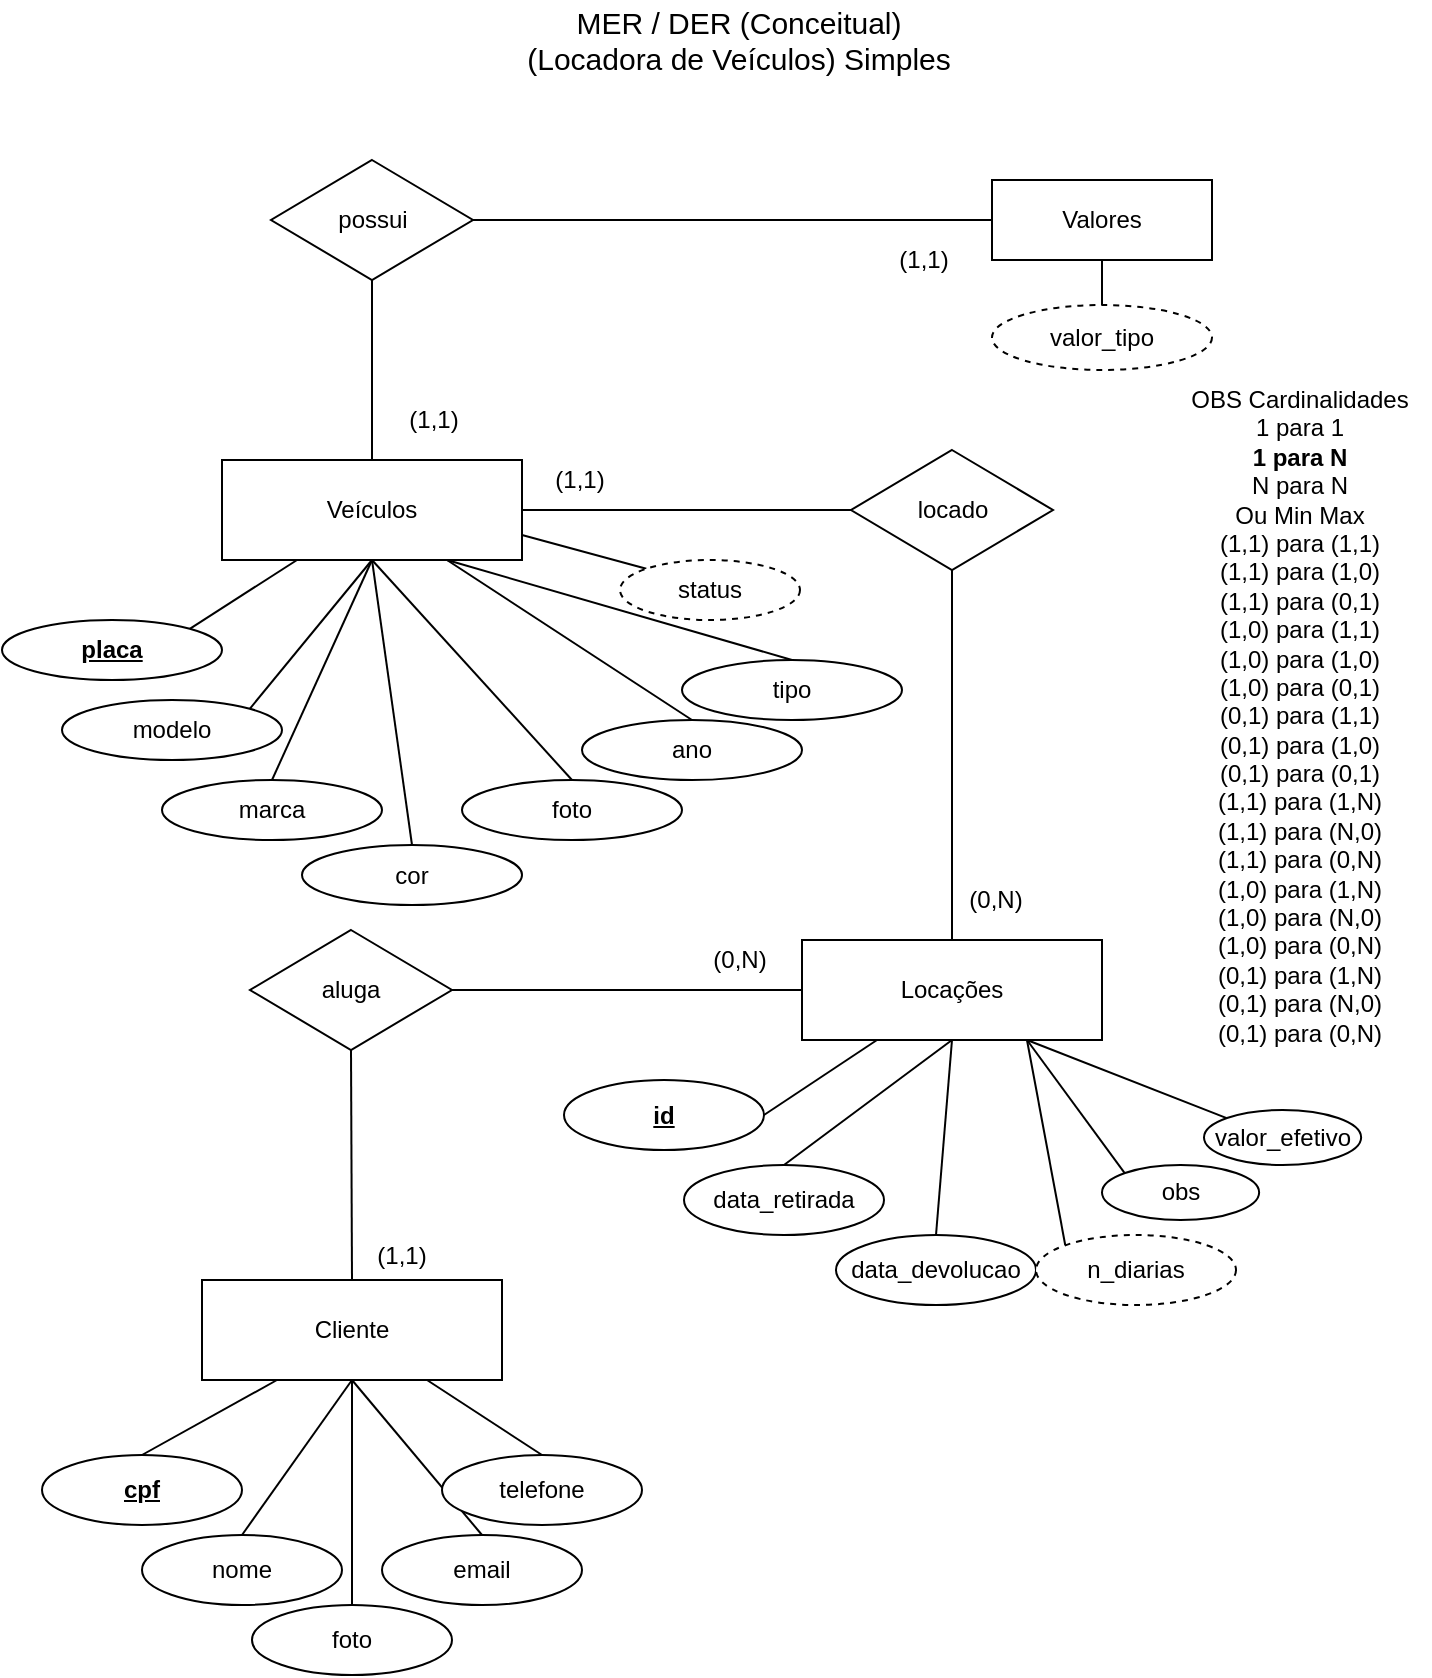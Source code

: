 <mxfile version="13.6.9" type="device"><diagram id="ZgaT6rwRvP57RdHZ-2Gk" name="Page-1"><mxGraphModel dx="1019" dy="472" grid="1" gridSize="10" guides="1" tooltips="1" connect="1" arrows="1" fold="1" page="1" pageScale="1" pageWidth="827" pageHeight="1169" math="0" shadow="0"><root><mxCell id="0"/><mxCell id="1" parent="0"/><mxCell id="AvPYxOOVUYYAHRdSvj2f-57" style="edgeStyle=none;rounded=0;orthogonalLoop=1;jettySize=auto;html=1;exitX=0.5;exitY=0;exitDx=0;exitDy=0;entryX=0.5;entryY=1;entryDx=0;entryDy=0;endArrow=none;endFill=0;fontSize=12;" edge="1" parent="1" source="AvPYxOOVUYYAHRdSvj2f-1" target="AvPYxOOVUYYAHRdSvj2f-54"><mxGeometry relative="1" as="geometry"/></mxCell><mxCell id="AvPYxOOVUYYAHRdSvj2f-64" style="edgeStyle=none;rounded=0;orthogonalLoop=1;jettySize=auto;html=1;exitX=1;exitY=0.5;exitDx=0;exitDy=0;entryX=0;entryY=0.5;entryDx=0;entryDy=0;endArrow=none;endFill=0;fontSize=12;" edge="1" parent="1" source="AvPYxOOVUYYAHRdSvj2f-1" target="AvPYxOOVUYYAHRdSvj2f-63"><mxGeometry relative="1" as="geometry"/></mxCell><mxCell id="AvPYxOOVUYYAHRdSvj2f-1" value="Veículos" style="rounded=0;whiteSpace=wrap;html=1;" vertex="1" parent="1"><mxGeometry x="149" y="280" width="150" height="50" as="geometry"/></mxCell><mxCell id="AvPYxOOVUYYAHRdSvj2f-8" style="rounded=0;orthogonalLoop=1;jettySize=auto;html=1;exitX=1;exitY=0;exitDx=0;exitDy=0;entryX=0.25;entryY=1;entryDx=0;entryDy=0;endArrow=none;endFill=0;" edge="1" parent="1" source="AvPYxOOVUYYAHRdSvj2f-2" target="AvPYxOOVUYYAHRdSvj2f-1"><mxGeometry relative="1" as="geometry"/></mxCell><mxCell id="AvPYxOOVUYYAHRdSvj2f-2" value="placa" style="ellipse;whiteSpace=wrap;html=1;fontStyle=5;fillColor=#FFFFFF;" vertex="1" parent="1"><mxGeometry x="39" y="360" width="110" height="30" as="geometry"/></mxCell><mxCell id="AvPYxOOVUYYAHRdSvj2f-9" style="edgeStyle=none;rounded=0;orthogonalLoop=1;jettySize=auto;html=1;exitX=1;exitY=0;exitDx=0;exitDy=0;entryX=0.5;entryY=1;entryDx=0;entryDy=0;endArrow=none;endFill=0;" edge="1" parent="1" source="AvPYxOOVUYYAHRdSvj2f-3" target="AvPYxOOVUYYAHRdSvj2f-1"><mxGeometry relative="1" as="geometry"/></mxCell><mxCell id="AvPYxOOVUYYAHRdSvj2f-3" value="modelo" style="ellipse;whiteSpace=wrap;html=1;" vertex="1" parent="1"><mxGeometry x="69" y="400" width="110" height="30" as="geometry"/></mxCell><mxCell id="AvPYxOOVUYYAHRdSvj2f-10" style="edgeStyle=none;rounded=0;orthogonalLoop=1;jettySize=auto;html=1;exitX=0.5;exitY=0;exitDx=0;exitDy=0;entryX=0.5;entryY=1;entryDx=0;entryDy=0;endArrow=none;endFill=0;" edge="1" parent="1" source="AvPYxOOVUYYAHRdSvj2f-4" target="AvPYxOOVUYYAHRdSvj2f-1"><mxGeometry relative="1" as="geometry"/></mxCell><mxCell id="AvPYxOOVUYYAHRdSvj2f-4" value="marca" style="ellipse;whiteSpace=wrap;html=1;" vertex="1" parent="1"><mxGeometry x="119" y="440" width="110" height="30" as="geometry"/></mxCell><mxCell id="AvPYxOOVUYYAHRdSvj2f-11" style="edgeStyle=none;rounded=0;orthogonalLoop=1;jettySize=auto;html=1;exitX=0.5;exitY=0;exitDx=0;exitDy=0;entryX=0.5;entryY=1;entryDx=0;entryDy=0;endArrow=none;endFill=0;" edge="1" parent="1" source="AvPYxOOVUYYAHRdSvj2f-5" target="AvPYxOOVUYYAHRdSvj2f-1"><mxGeometry relative="1" as="geometry"/></mxCell><mxCell id="AvPYxOOVUYYAHRdSvj2f-5" value="cor" style="ellipse;whiteSpace=wrap;html=1;" vertex="1" parent="1"><mxGeometry x="189" y="472.5" width="110" height="30" as="geometry"/></mxCell><mxCell id="AvPYxOOVUYYAHRdSvj2f-13" style="edgeStyle=none;rounded=0;orthogonalLoop=1;jettySize=auto;html=1;exitX=0.5;exitY=0;exitDx=0;exitDy=0;entryX=0.75;entryY=1;entryDx=0;entryDy=0;endArrow=none;endFill=0;" edge="1" parent="1" source="AvPYxOOVUYYAHRdSvj2f-6" target="AvPYxOOVUYYAHRdSvj2f-1"><mxGeometry relative="1" as="geometry"/></mxCell><mxCell id="AvPYxOOVUYYAHRdSvj2f-6" value="tipo" style="ellipse;whiteSpace=wrap;html=1;" vertex="1" parent="1"><mxGeometry x="379" y="380" width="110" height="30" as="geometry"/></mxCell><mxCell id="AvPYxOOVUYYAHRdSvj2f-12" style="edgeStyle=none;rounded=0;orthogonalLoop=1;jettySize=auto;html=1;exitX=0.5;exitY=0;exitDx=0;exitDy=0;entryX=0.75;entryY=1;entryDx=0;entryDy=0;endArrow=none;endFill=0;" edge="1" parent="1" source="AvPYxOOVUYYAHRdSvj2f-7" target="AvPYxOOVUYYAHRdSvj2f-1"><mxGeometry relative="1" as="geometry"/></mxCell><mxCell id="AvPYxOOVUYYAHRdSvj2f-7" value="ano" style="ellipse;whiteSpace=wrap;html=1;" vertex="1" parent="1"><mxGeometry x="329" y="410" width="110" height="30" as="geometry"/></mxCell><mxCell id="AvPYxOOVUYYAHRdSvj2f-69" style="edgeStyle=none;rounded=0;orthogonalLoop=1;jettySize=auto;html=1;exitX=0;exitY=0.5;exitDx=0;exitDy=0;entryX=1;entryY=0.5;entryDx=0;entryDy=0;endArrow=none;endFill=0;fontSize=12;" edge="1" parent="1" source="AvPYxOOVUYYAHRdSvj2f-14" target="AvPYxOOVUYYAHRdSvj2f-68"><mxGeometry relative="1" as="geometry"/></mxCell><mxCell id="AvPYxOOVUYYAHRdSvj2f-14" value="Locações" style="rounded=0;whiteSpace=wrap;html=1;" vertex="1" parent="1"><mxGeometry x="439" y="520" width="150" height="50" as="geometry"/></mxCell><mxCell id="AvPYxOOVUYYAHRdSvj2f-15" value="Cliente" style="rounded=0;whiteSpace=wrap;html=1;" vertex="1" parent="1"><mxGeometry x="139" y="690" width="150" height="50" as="geometry"/></mxCell><mxCell id="AvPYxOOVUYYAHRdSvj2f-23" style="edgeStyle=none;rounded=0;orthogonalLoop=1;jettySize=auto;html=1;exitX=0.5;exitY=0;exitDx=0;exitDy=0;entryX=0.25;entryY=1;entryDx=0;entryDy=0;endArrow=none;endFill=0;" edge="1" parent="1" source="AvPYxOOVUYYAHRdSvj2f-16" target="AvPYxOOVUYYAHRdSvj2f-15"><mxGeometry relative="1" as="geometry"/></mxCell><mxCell id="AvPYxOOVUYYAHRdSvj2f-16" value="cpf" style="ellipse;whiteSpace=wrap;html=1;fontStyle=5;fillColor=#FFFFFF;" vertex="1" parent="1"><mxGeometry x="59" y="777.5" width="100" height="35" as="geometry"/></mxCell><mxCell id="AvPYxOOVUYYAHRdSvj2f-24" style="edgeStyle=none;rounded=0;orthogonalLoop=1;jettySize=auto;html=1;exitX=0.5;exitY=0;exitDx=0;exitDy=0;entryX=0.5;entryY=1;entryDx=0;entryDy=0;endArrow=none;endFill=0;" edge="1" parent="1" source="AvPYxOOVUYYAHRdSvj2f-17" target="AvPYxOOVUYYAHRdSvj2f-15"><mxGeometry relative="1" as="geometry"/></mxCell><mxCell id="AvPYxOOVUYYAHRdSvj2f-17" value="nome" style="ellipse;whiteSpace=wrap;html=1;" vertex="1" parent="1"><mxGeometry x="109" y="817.5" width="100" height="35" as="geometry"/></mxCell><mxCell id="AvPYxOOVUYYAHRdSvj2f-26" style="edgeStyle=none;rounded=0;orthogonalLoop=1;jettySize=auto;html=1;exitX=0.5;exitY=0;exitDx=0;exitDy=0;entryX=0.5;entryY=1;entryDx=0;entryDy=0;endArrow=none;endFill=0;" edge="1" parent="1" source="AvPYxOOVUYYAHRdSvj2f-18" target="AvPYxOOVUYYAHRdSvj2f-15"><mxGeometry relative="1" as="geometry"/></mxCell><mxCell id="AvPYxOOVUYYAHRdSvj2f-18" value="email" style="ellipse;whiteSpace=wrap;html=1;" vertex="1" parent="1"><mxGeometry x="229" y="817.5" width="100" height="35" as="geometry"/></mxCell><mxCell id="AvPYxOOVUYYAHRdSvj2f-27" style="edgeStyle=none;rounded=0;orthogonalLoop=1;jettySize=auto;html=1;exitX=0.5;exitY=0;exitDx=0;exitDy=0;endArrow=none;endFill=0;entryX=0.75;entryY=1;entryDx=0;entryDy=0;" edge="1" parent="1" source="AvPYxOOVUYYAHRdSvj2f-19" target="AvPYxOOVUYYAHRdSvj2f-15"><mxGeometry relative="1" as="geometry"/></mxCell><mxCell id="AvPYxOOVUYYAHRdSvj2f-19" value="telefone" style="ellipse;whiteSpace=wrap;html=1;" vertex="1" parent="1"><mxGeometry x="259" y="777.5" width="100" height="35" as="geometry"/></mxCell><mxCell id="AvPYxOOVUYYAHRdSvj2f-21" style="edgeStyle=none;rounded=0;orthogonalLoop=1;jettySize=auto;html=1;exitX=0.5;exitY=0;exitDx=0;exitDy=0;entryX=0.5;entryY=1;entryDx=0;entryDy=0;endArrow=none;endFill=0;" edge="1" parent="1" source="AvPYxOOVUYYAHRdSvj2f-20" target="AvPYxOOVUYYAHRdSvj2f-1"><mxGeometry relative="1" as="geometry"/></mxCell><mxCell id="AvPYxOOVUYYAHRdSvj2f-20" value="foto" style="ellipse;whiteSpace=wrap;html=1;" vertex="1" parent="1"><mxGeometry x="269" y="440" width="110" height="30" as="geometry"/></mxCell><mxCell id="AvPYxOOVUYYAHRdSvj2f-25" style="edgeStyle=none;rounded=0;orthogonalLoop=1;jettySize=auto;html=1;exitX=0.5;exitY=0;exitDx=0;exitDy=0;entryX=0.5;entryY=1;entryDx=0;entryDy=0;endArrow=none;endFill=0;" edge="1" parent="1" source="AvPYxOOVUYYAHRdSvj2f-22" target="AvPYxOOVUYYAHRdSvj2f-15"><mxGeometry relative="1" as="geometry"/></mxCell><mxCell id="AvPYxOOVUYYAHRdSvj2f-22" value="foto" style="ellipse;whiteSpace=wrap;html=1;" vertex="1" parent="1"><mxGeometry x="164" y="852.5" width="100" height="35" as="geometry"/></mxCell><mxCell id="AvPYxOOVUYYAHRdSvj2f-39" style="edgeStyle=none;rounded=0;orthogonalLoop=1;jettySize=auto;html=1;exitX=0.5;exitY=0;exitDx=0;exitDy=0;entryX=0.5;entryY=1;entryDx=0;entryDy=0;endArrow=none;endFill=0;" edge="1" parent="1" source="AvPYxOOVUYYAHRdSvj2f-33" target="AvPYxOOVUYYAHRdSvj2f-14"><mxGeometry relative="1" as="geometry"/></mxCell><mxCell id="AvPYxOOVUYYAHRdSvj2f-33" value="data_retirada" style="ellipse;whiteSpace=wrap;html=1;" vertex="1" parent="1"><mxGeometry x="380" y="632.5" width="100" height="35" as="geometry"/></mxCell><mxCell id="AvPYxOOVUYYAHRdSvj2f-40" style="edgeStyle=none;rounded=0;orthogonalLoop=1;jettySize=auto;html=1;exitX=0.5;exitY=0;exitDx=0;exitDy=0;entryX=0.5;entryY=1;entryDx=0;entryDy=0;endArrow=none;endFill=0;" edge="1" parent="1" source="AvPYxOOVUYYAHRdSvj2f-34" target="AvPYxOOVUYYAHRdSvj2f-14"><mxGeometry relative="1" as="geometry"/></mxCell><mxCell id="AvPYxOOVUYYAHRdSvj2f-34" value="data_devolucao" style="ellipse;whiteSpace=wrap;html=1;" vertex="1" parent="1"><mxGeometry x="456" y="667.5" width="100" height="35" as="geometry"/></mxCell><mxCell id="AvPYxOOVUYYAHRdSvj2f-36" style="edgeStyle=none;rounded=0;orthogonalLoop=1;jettySize=auto;html=1;exitX=0;exitY=0;exitDx=0;exitDy=0;entryX=1;entryY=0.75;entryDx=0;entryDy=0;endArrow=none;endFill=0;" edge="1" parent="1" source="AvPYxOOVUYYAHRdSvj2f-35" target="AvPYxOOVUYYAHRdSvj2f-1"><mxGeometry relative="1" as="geometry"/></mxCell><mxCell id="AvPYxOOVUYYAHRdSvj2f-35" value="status" style="ellipse;whiteSpace=wrap;html=1;dashed=1;" vertex="1" parent="1"><mxGeometry x="348" y="330" width="90" height="30" as="geometry"/></mxCell><mxCell id="AvPYxOOVUYYAHRdSvj2f-41" style="edgeStyle=none;rounded=0;orthogonalLoop=1;jettySize=auto;html=1;exitX=0;exitY=0;exitDx=0;exitDy=0;endArrow=none;endFill=0;entryX=0.75;entryY=1;entryDx=0;entryDy=0;" edge="1" parent="1" source="AvPYxOOVUYYAHRdSvj2f-37" target="AvPYxOOVUYYAHRdSvj2f-14"><mxGeometry relative="1" as="geometry"><mxPoint x="629" y="560" as="targetPoint"/></mxGeometry></mxCell><mxCell id="AvPYxOOVUYYAHRdSvj2f-37" value="obs" style="ellipse;whiteSpace=wrap;html=1;" vertex="1" parent="1"><mxGeometry x="589" y="632.5" width="78.57" height="27.5" as="geometry"/></mxCell><mxCell id="AvPYxOOVUYYAHRdSvj2f-38" value="Valores" style="rounded=0;whiteSpace=wrap;html=1;" vertex="1" parent="1"><mxGeometry x="534" y="140" width="110" height="40" as="geometry"/></mxCell><mxCell id="AvPYxOOVUYYAHRdSvj2f-43" style="edgeStyle=none;rounded=0;orthogonalLoop=1;jettySize=auto;html=1;exitX=0;exitY=0;exitDx=0;exitDy=0;entryX=0.75;entryY=1;entryDx=0;entryDy=0;endArrow=none;endFill=0;" edge="1" parent="1" source="AvPYxOOVUYYAHRdSvj2f-42" target="AvPYxOOVUYYAHRdSvj2f-14"><mxGeometry relative="1" as="geometry"/></mxCell><mxCell id="AvPYxOOVUYYAHRdSvj2f-42" value="n_diarias" style="ellipse;whiteSpace=wrap;html=1;dashed=1;" vertex="1" parent="1"><mxGeometry x="556" y="667.5" width="100" height="35" as="geometry"/></mxCell><mxCell id="AvPYxOOVUYYAHRdSvj2f-47" style="edgeStyle=none;rounded=0;orthogonalLoop=1;jettySize=auto;html=1;exitX=1;exitY=0.5;exitDx=0;exitDy=0;entryX=0.25;entryY=1;entryDx=0;entryDy=0;endArrow=none;endFill=0;" edge="1" parent="1" source="AvPYxOOVUYYAHRdSvj2f-46" target="AvPYxOOVUYYAHRdSvj2f-14"><mxGeometry relative="1" as="geometry"/></mxCell><mxCell id="AvPYxOOVUYYAHRdSvj2f-46" value="id" style="ellipse;whiteSpace=wrap;html=1;fontStyle=5;fillColor=#FFFFFF;" vertex="1" parent="1"><mxGeometry x="320" y="590" width="100" height="35" as="geometry"/></mxCell><mxCell id="AvPYxOOVUYYAHRdSvj2f-50" style="edgeStyle=none;rounded=0;orthogonalLoop=1;jettySize=auto;html=1;exitX=0.5;exitY=0;exitDx=0;exitDy=0;entryX=0.5;entryY=1;entryDx=0;entryDy=0;endArrow=none;endFill=0;" edge="1" parent="1" source="AvPYxOOVUYYAHRdSvj2f-48" target="AvPYxOOVUYYAHRdSvj2f-38"><mxGeometry relative="1" as="geometry"/></mxCell><mxCell id="AvPYxOOVUYYAHRdSvj2f-48" value="valor_tipo" style="ellipse;whiteSpace=wrap;html=1;fontStyle=0;dashed=1;" vertex="1" parent="1"><mxGeometry x="534" y="202.5" width="110" height="32.5" as="geometry"/></mxCell><mxCell id="AvPYxOOVUYYAHRdSvj2f-52" style="edgeStyle=none;rounded=0;orthogonalLoop=1;jettySize=auto;html=1;exitX=0;exitY=0;exitDx=0;exitDy=0;entryX=0.75;entryY=1;entryDx=0;entryDy=0;endArrow=none;endFill=0;" edge="1" parent="1" source="AvPYxOOVUYYAHRdSvj2f-51" target="AvPYxOOVUYYAHRdSvj2f-14"><mxGeometry relative="1" as="geometry"/></mxCell><mxCell id="AvPYxOOVUYYAHRdSvj2f-51" value="valor_efetivo" style="ellipse;whiteSpace=wrap;html=1;" vertex="1" parent="1"><mxGeometry x="640" y="605" width="78.57" height="27.5" as="geometry"/></mxCell><mxCell id="AvPYxOOVUYYAHRdSvj2f-53" value="MER / DER (Conceitual)&lt;br&gt;(Locadora de Veículos) Simples" style="text;html=1;strokeColor=none;fillColor=none;align=center;verticalAlign=middle;whiteSpace=wrap;rounded=0;dashed=1;fontSize=15;" vertex="1" parent="1"><mxGeometry x="259" y="50" width="297" height="40" as="geometry"/></mxCell><mxCell id="AvPYxOOVUYYAHRdSvj2f-55" style="edgeStyle=none;rounded=0;orthogonalLoop=1;jettySize=auto;html=1;exitX=1;exitY=0.5;exitDx=0;exitDy=0;entryX=0;entryY=0.5;entryDx=0;entryDy=0;endArrow=none;endFill=0;fontSize=12;" edge="1" parent="1" source="AvPYxOOVUYYAHRdSvj2f-54" target="AvPYxOOVUYYAHRdSvj2f-38"><mxGeometry relative="1" as="geometry"/></mxCell><mxCell id="AvPYxOOVUYYAHRdSvj2f-54" value="possui" style="rhombus;whiteSpace=wrap;html=1;fontSize=12;fillColor=none;" vertex="1" parent="1"><mxGeometry x="173.5" y="130" width="101" height="60" as="geometry"/></mxCell><mxCell id="AvPYxOOVUYYAHRdSvj2f-58" value="(1,1)" style="text;html=1;strokeColor=none;fillColor=none;align=center;verticalAlign=middle;whiteSpace=wrap;rounded=0;fontSize=12;" vertex="1" parent="1"><mxGeometry x="234.5" y="250" width="40" height="20" as="geometry"/></mxCell><mxCell id="AvPYxOOVUYYAHRdSvj2f-59" value="(1,1)" style="text;html=1;strokeColor=none;fillColor=none;align=center;verticalAlign=middle;whiteSpace=wrap;rounded=0;fontSize=12;" vertex="1" parent="1"><mxGeometry x="480" y="170" width="40" height="20" as="geometry"/></mxCell><mxCell id="AvPYxOOVUYYAHRdSvj2f-62" value="OBS Cardinalidades&lt;br&gt;1 para 1&lt;br&gt;&lt;b&gt;1 para N&lt;/b&gt;&lt;br&gt;N para N&lt;br&gt;Ou Min Max&lt;br&gt;(1,1) para (1,1)&lt;br&gt;(1,1) para (1,0)&lt;br&gt;(1,1) para (0,1)&lt;br&gt;(1,0) para (1,1)&lt;br&gt;(1,0) para (1,0)&lt;br&gt;(1,0) para (0,1)&lt;br&gt;(0,1) para (1,1)&lt;br&gt;(0,1) para (1,0)&lt;br&gt;(0,1) para (0,1)&lt;br&gt;(1,1) para (1,N)&lt;br&gt;(1,1) para (N,0)&lt;br&gt;(1,1) para (0,N)&lt;br&gt;(1,0) para (1,N)&lt;br&gt;(1,0) para (N,0)&lt;br&gt;(1,0) para (0,N)&lt;br&gt;(0,1) para (1,N)&lt;br&gt;(0,1) para (N,0)&lt;br&gt;(0,1) para (0,N)" style="text;html=1;strokeColor=none;fillColor=none;align=center;verticalAlign=middle;whiteSpace=wrap;rounded=0;fontSize=12;" vertex="1" parent="1"><mxGeometry x="622.57" y="245" width="130" height="325" as="geometry"/></mxCell><mxCell id="AvPYxOOVUYYAHRdSvj2f-65" style="edgeStyle=none;rounded=0;orthogonalLoop=1;jettySize=auto;html=1;exitX=0.5;exitY=1;exitDx=0;exitDy=0;entryX=0.5;entryY=0;entryDx=0;entryDy=0;endArrow=none;endFill=0;fontSize=12;" edge="1" parent="1" source="AvPYxOOVUYYAHRdSvj2f-63" target="AvPYxOOVUYYAHRdSvj2f-14"><mxGeometry relative="1" as="geometry"/></mxCell><mxCell id="AvPYxOOVUYYAHRdSvj2f-63" value="locado" style="rhombus;whiteSpace=wrap;html=1;fontSize=12;fillColor=none;" vertex="1" parent="1"><mxGeometry x="463.5" y="275" width="101" height="60" as="geometry"/></mxCell><mxCell id="AvPYxOOVUYYAHRdSvj2f-66" value="(1,1)" style="text;html=1;strokeColor=none;fillColor=none;align=center;verticalAlign=middle;whiteSpace=wrap;rounded=0;fontSize=12;" vertex="1" parent="1"><mxGeometry x="308" y="280" width="40" height="20" as="geometry"/></mxCell><mxCell id="AvPYxOOVUYYAHRdSvj2f-67" value="(0,N)" style="text;html=1;strokeColor=none;fillColor=none;align=center;verticalAlign=middle;whiteSpace=wrap;rounded=0;fontSize=12;" vertex="1" parent="1"><mxGeometry x="516" y="490" width="40" height="20" as="geometry"/></mxCell><mxCell id="AvPYxOOVUYYAHRdSvj2f-70" style="edgeStyle=none;rounded=0;orthogonalLoop=1;jettySize=auto;html=1;exitX=0.5;exitY=1;exitDx=0;exitDy=0;entryX=0.5;entryY=0;entryDx=0;entryDy=0;endArrow=none;endFill=0;fontSize=12;" edge="1" parent="1" source="AvPYxOOVUYYAHRdSvj2f-68" target="AvPYxOOVUYYAHRdSvj2f-15"><mxGeometry relative="1" as="geometry"/></mxCell><mxCell id="AvPYxOOVUYYAHRdSvj2f-68" value="aluga" style="rhombus;whiteSpace=wrap;html=1;fontSize=12;fillColor=none;" vertex="1" parent="1"><mxGeometry x="163" y="515" width="101" height="60" as="geometry"/></mxCell><mxCell id="AvPYxOOVUYYAHRdSvj2f-73" value="(1,1)" style="text;html=1;strokeColor=none;fillColor=none;align=center;verticalAlign=middle;whiteSpace=wrap;rounded=0;fontSize=12;" vertex="1" parent="1"><mxGeometry x="219" y="667.5" width="40" height="20" as="geometry"/></mxCell><mxCell id="AvPYxOOVUYYAHRdSvj2f-74" value="(0,N)" style="text;html=1;strokeColor=none;fillColor=none;align=center;verticalAlign=middle;whiteSpace=wrap;rounded=0;fontSize=12;" vertex="1" parent="1"><mxGeometry x="387.5" y="520" width="40" height="20" as="geometry"/></mxCell></root></mxGraphModel></diagram></mxfile>